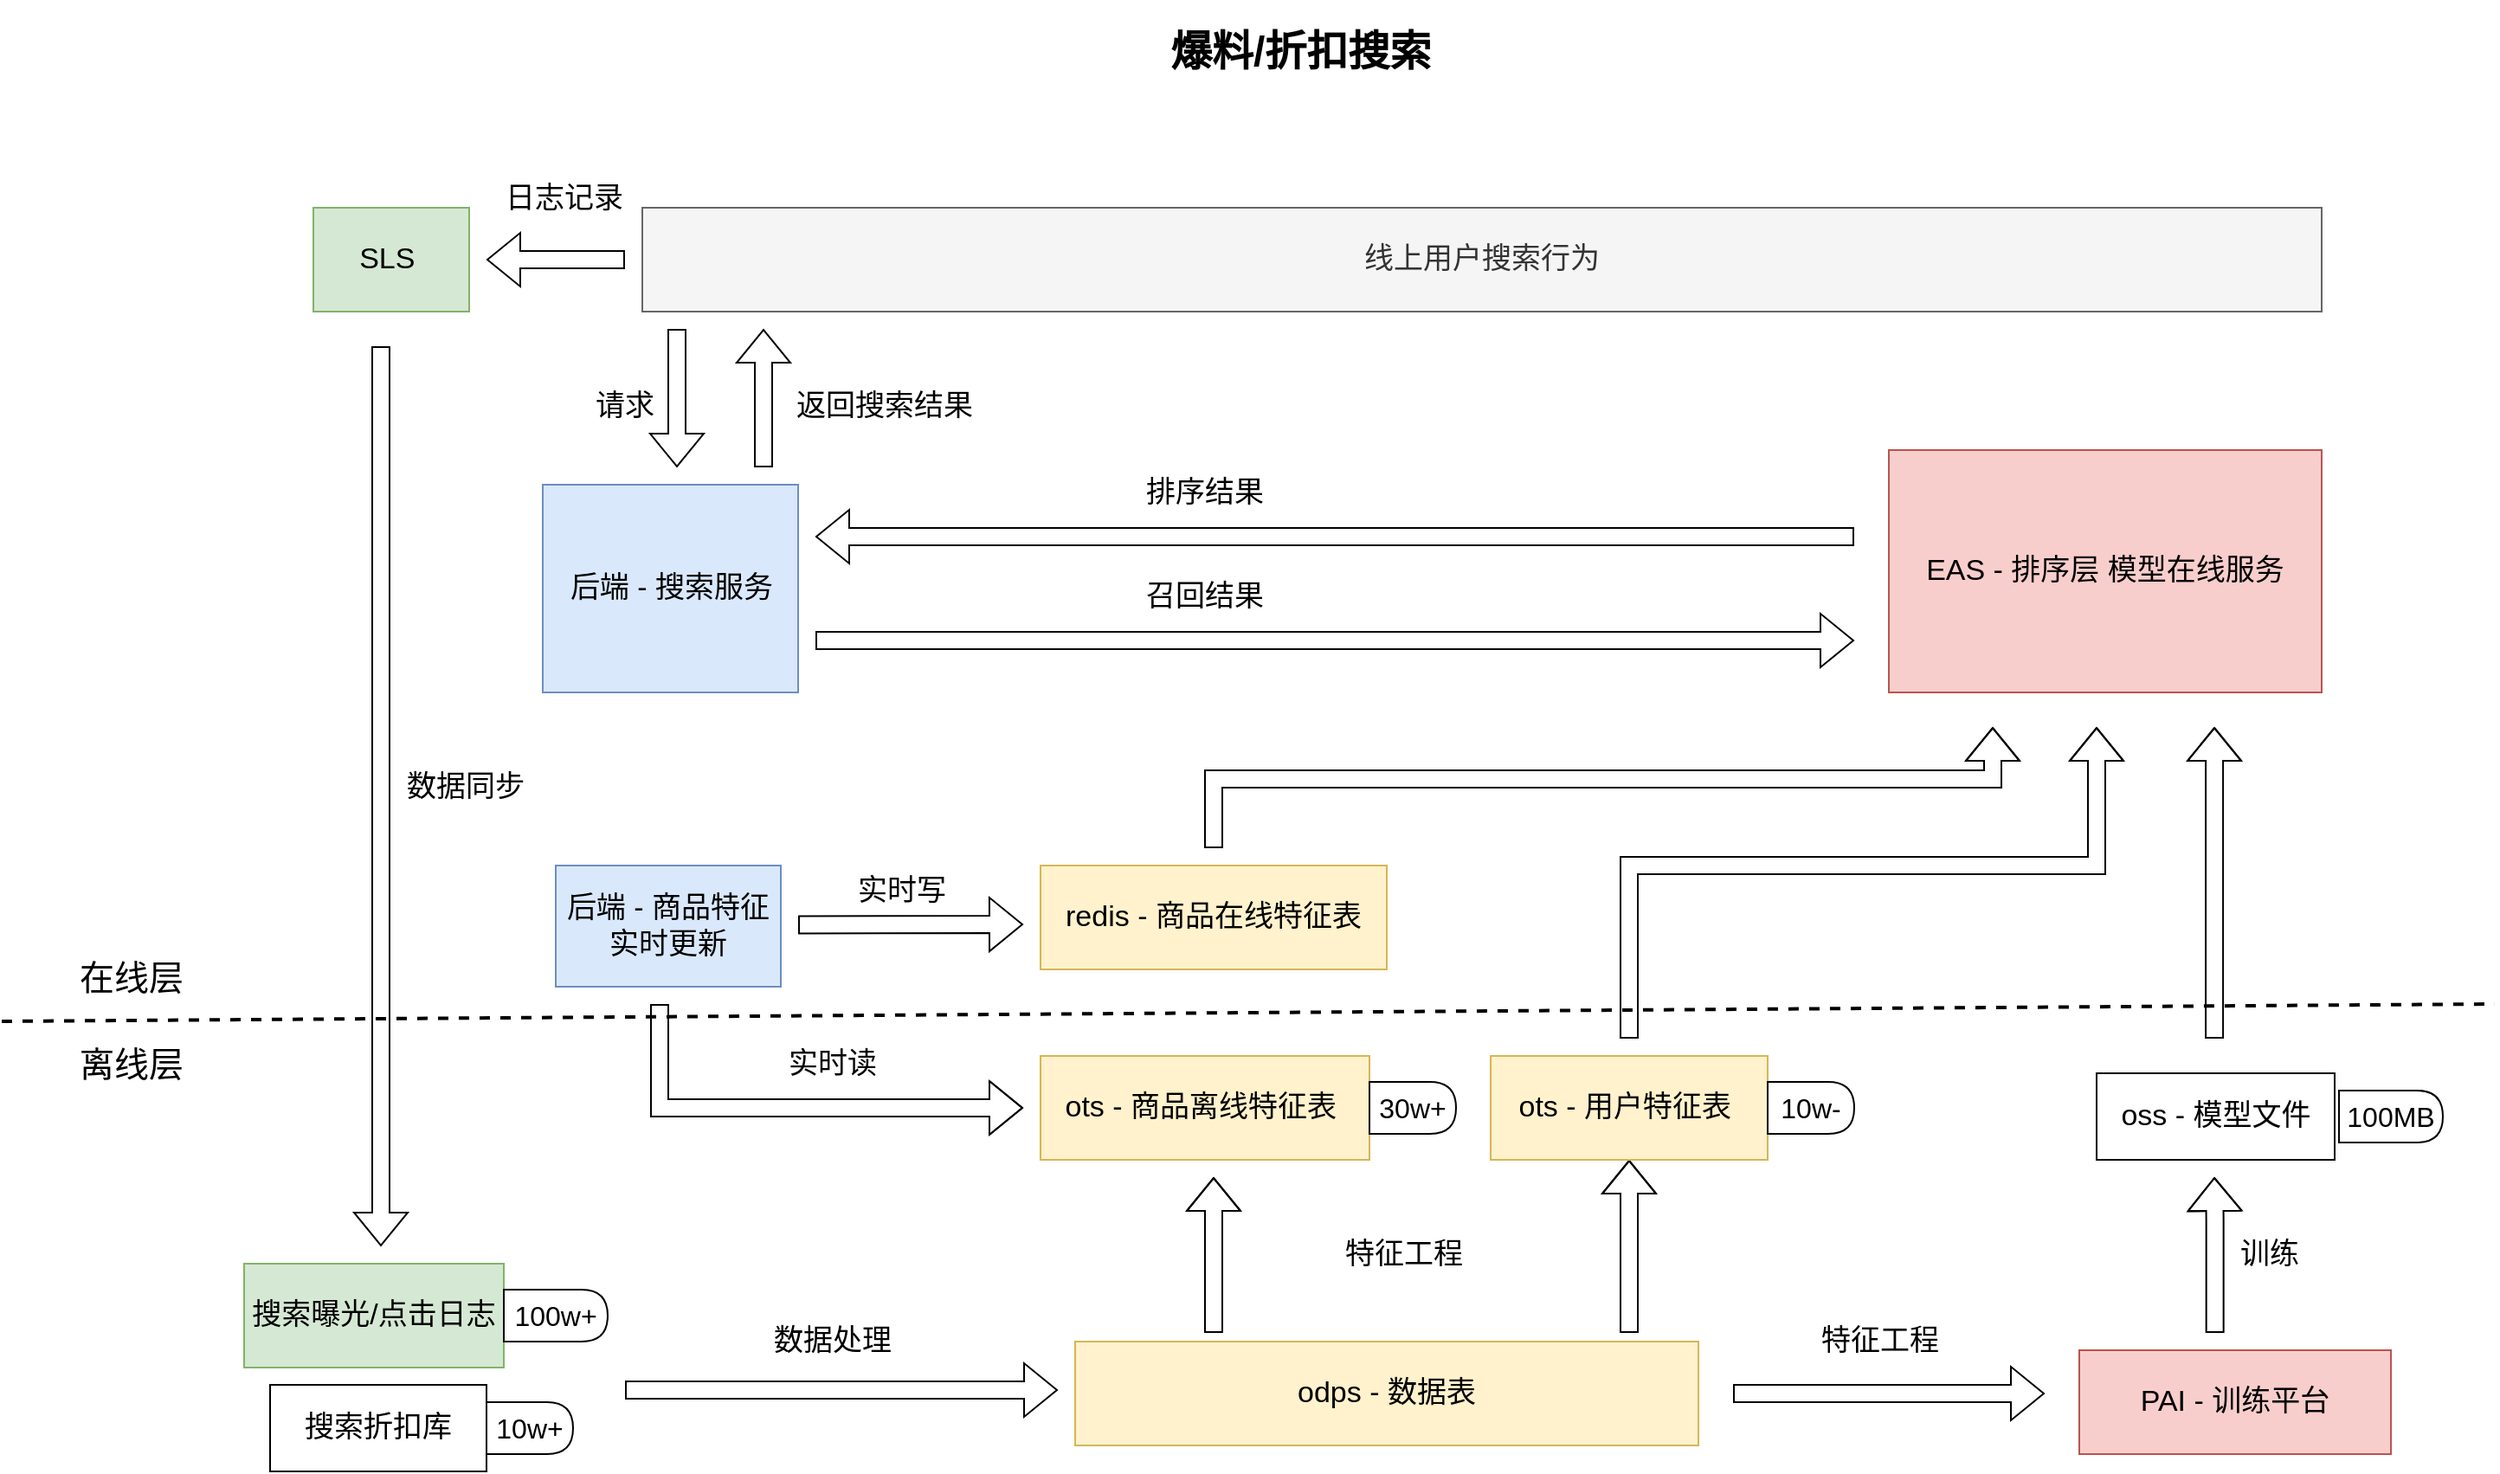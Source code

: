 <mxfile version="20.8.5" type="github">
  <diagram id="C5RBs43oDa-KdzZeNtuy" name="Page-1">
    <mxGraphModel dx="2161" dy="1970" grid="1" gridSize="10" guides="1" tooltips="1" connect="1" arrows="1" fold="1" page="1" pageScale="1" pageWidth="827" pageHeight="1169" math="0" shadow="0">
      <root>
        <mxCell id="WIyWlLk6GJQsqaUBKTNV-0" />
        <mxCell id="WIyWlLk6GJQsqaUBKTNV-1" parent="WIyWlLk6GJQsqaUBKTNV-0" />
        <mxCell id="IW3bgXy1cVHlPl-f8HG7-2" value="&lt;span style=&quot;font-size: 17px;&quot;&gt;搜索曝光/点击日志&lt;/span&gt;" style="rounded=0;whiteSpace=wrap;html=1;fillColor=#d5e8d4;strokeColor=#82b366;" vertex="1" parent="WIyWlLk6GJQsqaUBKTNV-1">
          <mxGeometry x="-80" y="510" width="150" height="60" as="geometry" />
        </mxCell>
        <mxCell id="IW3bgXy1cVHlPl-f8HG7-3" value="&lt;span style=&quot;font-size: 17px;&quot;&gt;odps - 数据表&lt;/span&gt;" style="rounded=0;whiteSpace=wrap;html=1;fillColor=#fff2cc;strokeColor=#d6b656;" vertex="1" parent="WIyWlLk6GJQsqaUBKTNV-1">
          <mxGeometry x="400" y="555" width="360" height="60" as="geometry" />
        </mxCell>
        <mxCell id="IW3bgXy1cVHlPl-f8HG7-5" value="&lt;font style=&quot;font-size: 17px;&quot;&gt;搜索折扣库&lt;/font&gt;" style="rounded=0;whiteSpace=wrap;html=1;" vertex="1" parent="WIyWlLk6GJQsqaUBKTNV-1">
          <mxGeometry x="-65" y="580" width="125" height="50" as="geometry" />
        </mxCell>
        <mxCell id="IW3bgXy1cVHlPl-f8HG7-6" value="" style="shape=flexArrow;endArrow=classic;html=1;rounded=0;fontSize=17;" edge="1" parent="WIyWlLk6GJQsqaUBKTNV-1">
          <mxGeometry width="50" height="50" relative="1" as="geometry">
            <mxPoint x="140" y="583" as="sourcePoint" />
            <mxPoint x="390" y="583" as="targetPoint" />
          </mxGeometry>
        </mxCell>
        <mxCell id="IW3bgXy1cVHlPl-f8HG7-8" value="数据处理" style="text;html=1;strokeColor=none;fillColor=none;align=center;verticalAlign=middle;whiteSpace=wrap;rounded=0;fontSize=17;" vertex="1" parent="WIyWlLk6GJQsqaUBKTNV-1">
          <mxGeometry x="205" y="540" width="110" height="30" as="geometry" />
        </mxCell>
        <mxCell id="IW3bgXy1cVHlPl-f8HG7-10" value="" style="shape=flexArrow;endArrow=classic;html=1;rounded=0;fontSize=17;" edge="1" parent="WIyWlLk6GJQsqaUBKTNV-1">
          <mxGeometry width="50" height="50" relative="1" as="geometry">
            <mxPoint x="780" y="585" as="sourcePoint" />
            <mxPoint x="960" y="585" as="targetPoint" />
          </mxGeometry>
        </mxCell>
        <mxCell id="IW3bgXy1cVHlPl-f8HG7-11" value="特征工程" style="text;html=1;strokeColor=none;fillColor=none;align=center;verticalAlign=middle;whiteSpace=wrap;rounded=0;fontSize=17;" vertex="1" parent="WIyWlLk6GJQsqaUBKTNV-1">
          <mxGeometry x="810" y="540" width="110" height="30" as="geometry" />
        </mxCell>
        <mxCell id="IW3bgXy1cVHlPl-f8HG7-12" value="&lt;span style=&quot;font-size: 17px;&quot;&gt;PAI - 训练平台&lt;/span&gt;" style="rounded=0;whiteSpace=wrap;html=1;fillColor=#f8cecc;strokeColor=#b85450;" vertex="1" parent="WIyWlLk6GJQsqaUBKTNV-1">
          <mxGeometry x="980" y="560" width="180" height="60" as="geometry" />
        </mxCell>
        <mxCell id="IW3bgXy1cVHlPl-f8HG7-14" value="" style="shape=flexArrow;endArrow=classic;html=1;rounded=0;fontSize=17;" edge="1" parent="WIyWlLk6GJQsqaUBKTNV-1">
          <mxGeometry width="50" height="50" relative="1" as="geometry">
            <mxPoint x="480" y="550" as="sourcePoint" />
            <mxPoint x="480" y="460" as="targetPoint" />
            <Array as="points">
              <mxPoint x="480" y="537.5" />
            </Array>
          </mxGeometry>
        </mxCell>
        <mxCell id="IW3bgXy1cVHlPl-f8HG7-15" value="" style="shape=flexArrow;endArrow=classic;html=1;rounded=0;fontSize=17;" edge="1" parent="WIyWlLk6GJQsqaUBKTNV-1">
          <mxGeometry width="50" height="50" relative="1" as="geometry">
            <mxPoint x="720" y="550" as="sourcePoint" />
            <mxPoint x="720" y="450" as="targetPoint" />
            <Array as="points">
              <mxPoint x="720" y="540" />
              <mxPoint x="720" y="485" />
            </Array>
          </mxGeometry>
        </mxCell>
        <mxCell id="IW3bgXy1cVHlPl-f8HG7-16" value="特征工程" style="text;html=1;strokeColor=none;fillColor=none;align=center;verticalAlign=middle;whiteSpace=wrap;rounded=0;fontSize=17;" vertex="1" parent="WIyWlLk6GJQsqaUBKTNV-1">
          <mxGeometry x="550" y="490" width="80" height="30" as="geometry" />
        </mxCell>
        <mxCell id="IW3bgXy1cVHlPl-f8HG7-17" value="ots - 用户特征表&amp;nbsp;" style="rounded=0;whiteSpace=wrap;html=1;fontSize=17;fillColor=#fff2cc;strokeColor=#d6b656;" vertex="1" parent="WIyWlLk6GJQsqaUBKTNV-1">
          <mxGeometry x="640" y="390" width="160" height="60" as="geometry" />
        </mxCell>
        <mxCell id="IW3bgXy1cVHlPl-f8HG7-18" value="ots - 商品离线特征表&amp;nbsp;" style="rounded=0;whiteSpace=wrap;html=1;fontSize=17;fillColor=#fff2cc;strokeColor=#d6b656;" vertex="1" parent="WIyWlLk6GJQsqaUBKTNV-1">
          <mxGeometry x="380" y="390" width="190" height="60" as="geometry" />
        </mxCell>
        <mxCell id="IW3bgXy1cVHlPl-f8HG7-19" value="" style="shape=flexArrow;endArrow=classic;html=1;rounded=0;fontSize=17;" edge="1" parent="WIyWlLk6GJQsqaUBKTNV-1">
          <mxGeometry width="50" height="50" relative="1" as="geometry">
            <mxPoint x="1058.33" y="550" as="sourcePoint" />
            <mxPoint x="1058.04" y="460" as="targetPoint" />
            <Array as="points">
              <mxPoint x="1058.33" y="540" />
              <mxPoint x="1058.33" y="485" />
            </Array>
          </mxGeometry>
        </mxCell>
        <mxCell id="IW3bgXy1cVHlPl-f8HG7-20" value="oss - 模型文件" style="rounded=0;whiteSpace=wrap;html=1;fontSize=17;" vertex="1" parent="WIyWlLk6GJQsqaUBKTNV-1">
          <mxGeometry x="990" y="400" width="137.5" height="50" as="geometry" />
        </mxCell>
        <mxCell id="IW3bgXy1cVHlPl-f8HG7-21" value="训练" style="text;html=1;strokeColor=none;fillColor=none;align=center;verticalAlign=middle;whiteSpace=wrap;rounded=0;fontSize=17;" vertex="1" parent="WIyWlLk6GJQsqaUBKTNV-1">
          <mxGeometry x="1040" y="490" width="100" height="30" as="geometry" />
        </mxCell>
        <mxCell id="IW3bgXy1cVHlPl-f8HG7-22" value="EAS - 排序层 模型在线服务" style="rounded=0;whiteSpace=wrap;html=1;fontSize=17;fillColor=#f8cecc;strokeColor=#b85450;" vertex="1" parent="WIyWlLk6GJQsqaUBKTNV-1">
          <mxGeometry x="870" y="40" width="250" height="140" as="geometry" />
        </mxCell>
        <mxCell id="IW3bgXy1cVHlPl-f8HG7-23" value="" style="shape=flexArrow;endArrow=classic;html=1;rounded=0;fontSize=17;" edge="1" parent="WIyWlLk6GJQsqaUBKTNV-1">
          <mxGeometry width="50" height="50" relative="1" as="geometry">
            <mxPoint x="480" y="270" as="sourcePoint" />
            <mxPoint x="930" y="200" as="targetPoint" />
            <Array as="points">
              <mxPoint x="480" y="230" />
              <mxPoint x="640" y="230" />
              <mxPoint x="930" y="230" />
            </Array>
          </mxGeometry>
        </mxCell>
        <mxCell id="IW3bgXy1cVHlPl-f8HG7-25" value="" style="shape=flexArrow;endArrow=classic;html=1;rounded=0;fontSize=17;" edge="1" parent="WIyWlLk6GJQsqaUBKTNV-1">
          <mxGeometry width="50" height="50" relative="1" as="geometry">
            <mxPoint x="720" y="380" as="sourcePoint" />
            <mxPoint x="990" y="200" as="targetPoint" />
            <Array as="points">
              <mxPoint x="720" y="280" />
              <mxPoint x="990" y="280" />
            </Array>
          </mxGeometry>
        </mxCell>
        <mxCell id="IW3bgXy1cVHlPl-f8HG7-26" value="" style="shape=flexArrow;endArrow=classic;html=1;rounded=0;fontSize=17;" edge="1" parent="WIyWlLk6GJQsqaUBKTNV-1">
          <mxGeometry width="50" height="50" relative="1" as="geometry">
            <mxPoint x="1058.04" y="380" as="sourcePoint" />
            <mxPoint x="1058.04" y="200" as="targetPoint" />
            <Array as="points">
              <mxPoint x="1058.04" y="310" />
              <mxPoint x="1058.04" y="250" />
            </Array>
          </mxGeometry>
        </mxCell>
        <mxCell id="IW3bgXy1cVHlPl-f8HG7-29" value="redis - 商品在线特征表" style="rounded=0;whiteSpace=wrap;html=1;fontSize=17;fillColor=#fff2cc;strokeColor=#d6b656;" vertex="1" parent="WIyWlLk6GJQsqaUBKTNV-1">
          <mxGeometry x="380" y="280" width="200" height="60" as="geometry" />
        </mxCell>
        <mxCell id="IW3bgXy1cVHlPl-f8HG7-30" value="SLS&amp;nbsp;" style="rounded=0;whiteSpace=wrap;html=1;fontSize=17;fillColor=#d5e8d4;strokeColor=#82b366;" vertex="1" parent="WIyWlLk6GJQsqaUBKTNV-1">
          <mxGeometry x="-40" y="-100" width="90" height="60" as="geometry" />
        </mxCell>
        <mxCell id="IW3bgXy1cVHlPl-f8HG7-31" value="后端 - 搜索服务" style="rounded=0;whiteSpace=wrap;html=1;fontSize=17;fillColor=#dae8fc;strokeColor=#6c8ebf;" vertex="1" parent="WIyWlLk6GJQsqaUBKTNV-1">
          <mxGeometry x="92.5" y="60" width="147.5" height="120" as="geometry" />
        </mxCell>
        <mxCell id="IW3bgXy1cVHlPl-f8HG7-33" value="后端 - 商品特征实时更新" style="rounded=0;whiteSpace=wrap;html=1;fontSize=17;fillColor=#dae8fc;strokeColor=#6c8ebf;" vertex="1" parent="WIyWlLk6GJQsqaUBKTNV-1">
          <mxGeometry x="100" y="280" width="130" height="70" as="geometry" />
        </mxCell>
        <mxCell id="IW3bgXy1cVHlPl-f8HG7-34" value="" style="shape=flexArrow;endArrow=classic;html=1;rounded=0;fontSize=17;" edge="1" parent="WIyWlLk6GJQsqaUBKTNV-1">
          <mxGeometry width="50" height="50" relative="1" as="geometry">
            <mxPoint x="240" y="314.29" as="sourcePoint" />
            <mxPoint x="370" y="314" as="targetPoint" />
          </mxGeometry>
        </mxCell>
        <mxCell id="IW3bgXy1cVHlPl-f8HG7-35" value="" style="shape=flexArrow;endArrow=classic;html=1;rounded=0;fontSize=17;" edge="1" parent="WIyWlLk6GJQsqaUBKTNV-1">
          <mxGeometry width="50" height="50" relative="1" as="geometry">
            <mxPoint x="160" y="360" as="sourcePoint" />
            <mxPoint x="370" y="420" as="targetPoint" />
            <Array as="points">
              <mxPoint x="160" y="420" />
            </Array>
          </mxGeometry>
        </mxCell>
        <mxCell id="IW3bgXy1cVHlPl-f8HG7-36" value="实时读" style="text;html=1;strokeColor=none;fillColor=none;align=center;verticalAlign=middle;whiteSpace=wrap;rounded=0;fontSize=17;" vertex="1" parent="WIyWlLk6GJQsqaUBKTNV-1">
          <mxGeometry x="230" y="380" width="60" height="30" as="geometry" />
        </mxCell>
        <mxCell id="IW3bgXy1cVHlPl-f8HG7-37" value="实时写" style="text;html=1;strokeColor=none;fillColor=none;align=center;verticalAlign=middle;whiteSpace=wrap;rounded=0;fontSize=17;" vertex="1" parent="WIyWlLk6GJQsqaUBKTNV-1">
          <mxGeometry x="270" y="280" width="60" height="30" as="geometry" />
        </mxCell>
        <mxCell id="IW3bgXy1cVHlPl-f8HG7-40" value="" style="shape=flexArrow;endArrow=classic;html=1;rounded=0;fontSize=17;" edge="1" parent="WIyWlLk6GJQsqaUBKTNV-1">
          <mxGeometry width="50" height="50" relative="1" as="geometry">
            <mxPoint x="250" y="150" as="sourcePoint" />
            <mxPoint x="850" y="150" as="targetPoint" />
          </mxGeometry>
        </mxCell>
        <mxCell id="IW3bgXy1cVHlPl-f8HG7-41" value="召回结果" style="text;html=1;strokeColor=none;fillColor=none;align=center;verticalAlign=middle;whiteSpace=wrap;rounded=0;fontSize=17;" vertex="1" parent="WIyWlLk6GJQsqaUBKTNV-1">
          <mxGeometry x="430" y="110" width="90" height="30" as="geometry" />
        </mxCell>
        <mxCell id="IW3bgXy1cVHlPl-f8HG7-42" value="" style="shape=flexArrow;endArrow=classic;html=1;rounded=0;fontSize=17;" edge="1" parent="WIyWlLk6GJQsqaUBKTNV-1">
          <mxGeometry width="50" height="50" relative="1" as="geometry">
            <mxPoint x="850" y="90" as="sourcePoint" />
            <mxPoint x="250" y="90" as="targetPoint" />
          </mxGeometry>
        </mxCell>
        <mxCell id="IW3bgXy1cVHlPl-f8HG7-45" value="线上用户搜索行为" style="rounded=0;whiteSpace=wrap;html=1;fontSize=17;fillColor=#f5f5f5;strokeColor=#666666;fontColor=#333333;" vertex="1" parent="WIyWlLk6GJQsqaUBKTNV-1">
          <mxGeometry x="150" y="-100" width="970" height="60" as="geometry" />
        </mxCell>
        <mxCell id="IW3bgXy1cVHlPl-f8HG7-49" value="" style="shape=flexArrow;endArrow=classic;html=1;rounded=0;fontSize=17;" edge="1" parent="WIyWlLk6GJQsqaUBKTNV-1">
          <mxGeometry width="50" height="50" relative="1" as="geometry">
            <mxPoint x="140" y="-70" as="sourcePoint" />
            <mxPoint x="60" y="-70" as="targetPoint" />
            <Array as="points" />
          </mxGeometry>
        </mxCell>
        <mxCell id="IW3bgXy1cVHlPl-f8HG7-51" value="日志记录" style="text;html=1;strokeColor=none;fillColor=none;align=center;verticalAlign=middle;whiteSpace=wrap;rounded=0;fontSize=17;" vertex="1" parent="WIyWlLk6GJQsqaUBKTNV-1">
          <mxGeometry x="70" y="-120" width="70" height="30" as="geometry" />
        </mxCell>
        <mxCell id="IW3bgXy1cVHlPl-f8HG7-55" value="" style="shape=flexArrow;endArrow=classic;html=1;rounded=0;fontSize=17;" edge="1" parent="WIyWlLk6GJQsqaUBKTNV-1">
          <mxGeometry width="50" height="50" relative="1" as="geometry">
            <mxPoint x="170" y="-30" as="sourcePoint" />
            <mxPoint x="170" y="50" as="targetPoint" />
          </mxGeometry>
        </mxCell>
        <mxCell id="IW3bgXy1cVHlPl-f8HG7-56" value="" style="shape=flexArrow;endArrow=classic;html=1;rounded=0;fontSize=17;" edge="1" parent="WIyWlLk6GJQsqaUBKTNV-1">
          <mxGeometry width="50" height="50" relative="1" as="geometry">
            <mxPoint x="220" y="50" as="sourcePoint" />
            <mxPoint x="220" y="-30" as="targetPoint" />
          </mxGeometry>
        </mxCell>
        <mxCell id="IW3bgXy1cVHlPl-f8HG7-57" value="请求" style="text;html=1;strokeColor=none;fillColor=none;align=center;verticalAlign=middle;whiteSpace=wrap;rounded=0;fontSize=17;" vertex="1" parent="WIyWlLk6GJQsqaUBKTNV-1">
          <mxGeometry x="110" width="60" height="30" as="geometry" />
        </mxCell>
        <mxCell id="IW3bgXy1cVHlPl-f8HG7-58" value="返回搜索结果" style="text;html=1;strokeColor=none;fillColor=none;align=center;verticalAlign=middle;whiteSpace=wrap;rounded=0;fontSize=17;" vertex="1" parent="WIyWlLk6GJQsqaUBKTNV-1">
          <mxGeometry x="230" width="120" height="30" as="geometry" />
        </mxCell>
        <mxCell id="IW3bgXy1cVHlPl-f8HG7-59" value="" style="shape=flexArrow;endArrow=classic;html=1;rounded=0;fontSize=17;" edge="1" parent="WIyWlLk6GJQsqaUBKTNV-1">
          <mxGeometry width="50" height="50" relative="1" as="geometry">
            <mxPoint x="-1" y="-20" as="sourcePoint" />
            <mxPoint x="-1" y="500" as="targetPoint" />
          </mxGeometry>
        </mxCell>
        <mxCell id="IW3bgXy1cVHlPl-f8HG7-60" value="数据同步" style="text;html=1;strokeColor=none;fillColor=none;align=center;verticalAlign=middle;whiteSpace=wrap;rounded=0;fontSize=17;" vertex="1" parent="WIyWlLk6GJQsqaUBKTNV-1">
          <mxGeometry x="2.5" y="220" width="90" height="30" as="geometry" />
        </mxCell>
        <mxCell id="IW3bgXy1cVHlPl-f8HG7-62" value="排序结果" style="text;html=1;strokeColor=none;fillColor=none;align=center;verticalAlign=middle;whiteSpace=wrap;rounded=0;fontSize=17;" vertex="1" parent="WIyWlLk6GJQsqaUBKTNV-1">
          <mxGeometry x="435" y="50" width="80" height="30" as="geometry" />
        </mxCell>
        <mxCell id="IW3bgXy1cVHlPl-f8HG7-65" value="" style="endArrow=none;dashed=1;html=1;rounded=0;fontSize=17;strokeWidth=2;" edge="1" parent="WIyWlLk6GJQsqaUBKTNV-1">
          <mxGeometry width="50" height="50" relative="1" as="geometry">
            <mxPoint x="-220" y="370" as="sourcePoint" />
            <mxPoint x="1220" y="360" as="targetPoint" />
          </mxGeometry>
        </mxCell>
        <mxCell id="IW3bgXy1cVHlPl-f8HG7-66" value="&lt;font style=&quot;font-size: 20px;&quot;&gt;在线层&lt;/font&gt;" style="text;html=1;strokeColor=none;fillColor=none;align=center;verticalAlign=middle;whiteSpace=wrap;rounded=0;fontSize=17;" vertex="1" parent="WIyWlLk6GJQsqaUBKTNV-1">
          <mxGeometry x="-190" y="330" width="90" height="30" as="geometry" />
        </mxCell>
        <mxCell id="IW3bgXy1cVHlPl-f8HG7-67" value="&lt;font style=&quot;font-size: 20px;&quot;&gt;离线层&lt;/font&gt;" style="text;html=1;strokeColor=none;fillColor=none;align=center;verticalAlign=middle;whiteSpace=wrap;rounded=0;fontSize=17;" vertex="1" parent="WIyWlLk6GJQsqaUBKTNV-1">
          <mxGeometry x="-190" y="380" width="90" height="30" as="geometry" />
        </mxCell>
        <mxCell id="IW3bgXy1cVHlPl-f8HG7-70" value="10w-" style="shape=delay;whiteSpace=wrap;html=1;fontSize=16;" vertex="1" parent="WIyWlLk6GJQsqaUBKTNV-1">
          <mxGeometry x="800" y="405" width="50" height="30" as="geometry" />
        </mxCell>
        <mxCell id="IW3bgXy1cVHlPl-f8HG7-71" value="30w+" style="shape=delay;whiteSpace=wrap;html=1;fontSize=16;" vertex="1" parent="WIyWlLk6GJQsqaUBKTNV-1">
          <mxGeometry x="570" y="405" width="50" height="30" as="geometry" />
        </mxCell>
        <mxCell id="IW3bgXy1cVHlPl-f8HG7-72" value="100w+" style="shape=delay;whiteSpace=wrap;html=1;fontSize=16;" vertex="1" parent="WIyWlLk6GJQsqaUBKTNV-1">
          <mxGeometry x="70" y="525" width="60" height="30" as="geometry" />
        </mxCell>
        <mxCell id="IW3bgXy1cVHlPl-f8HG7-73" value="10w+" style="shape=delay;whiteSpace=wrap;html=1;fontSize=16;" vertex="1" parent="WIyWlLk6GJQsqaUBKTNV-1">
          <mxGeometry x="60" y="590" width="50" height="30" as="geometry" />
        </mxCell>
        <mxCell id="IW3bgXy1cVHlPl-f8HG7-75" value="100MB" style="shape=delay;whiteSpace=wrap;html=1;fontSize=16;" vertex="1" parent="WIyWlLk6GJQsqaUBKTNV-1">
          <mxGeometry x="1130" y="410" width="60" height="30" as="geometry" />
        </mxCell>
        <mxCell id="IW3bgXy1cVHlPl-f8HG7-77" value="&lt;h1&gt;爆料/折扣搜索&lt;/h1&gt;" style="text;html=1;strokeColor=none;fillColor=none;spacing=5;spacingTop=-20;whiteSpace=wrap;overflow=hidden;rounded=0;" vertex="1" parent="WIyWlLk6GJQsqaUBKTNV-1">
          <mxGeometry x="450" y="-210" width="180" height="60" as="geometry" />
        </mxCell>
      </root>
    </mxGraphModel>
  </diagram>
</mxfile>
